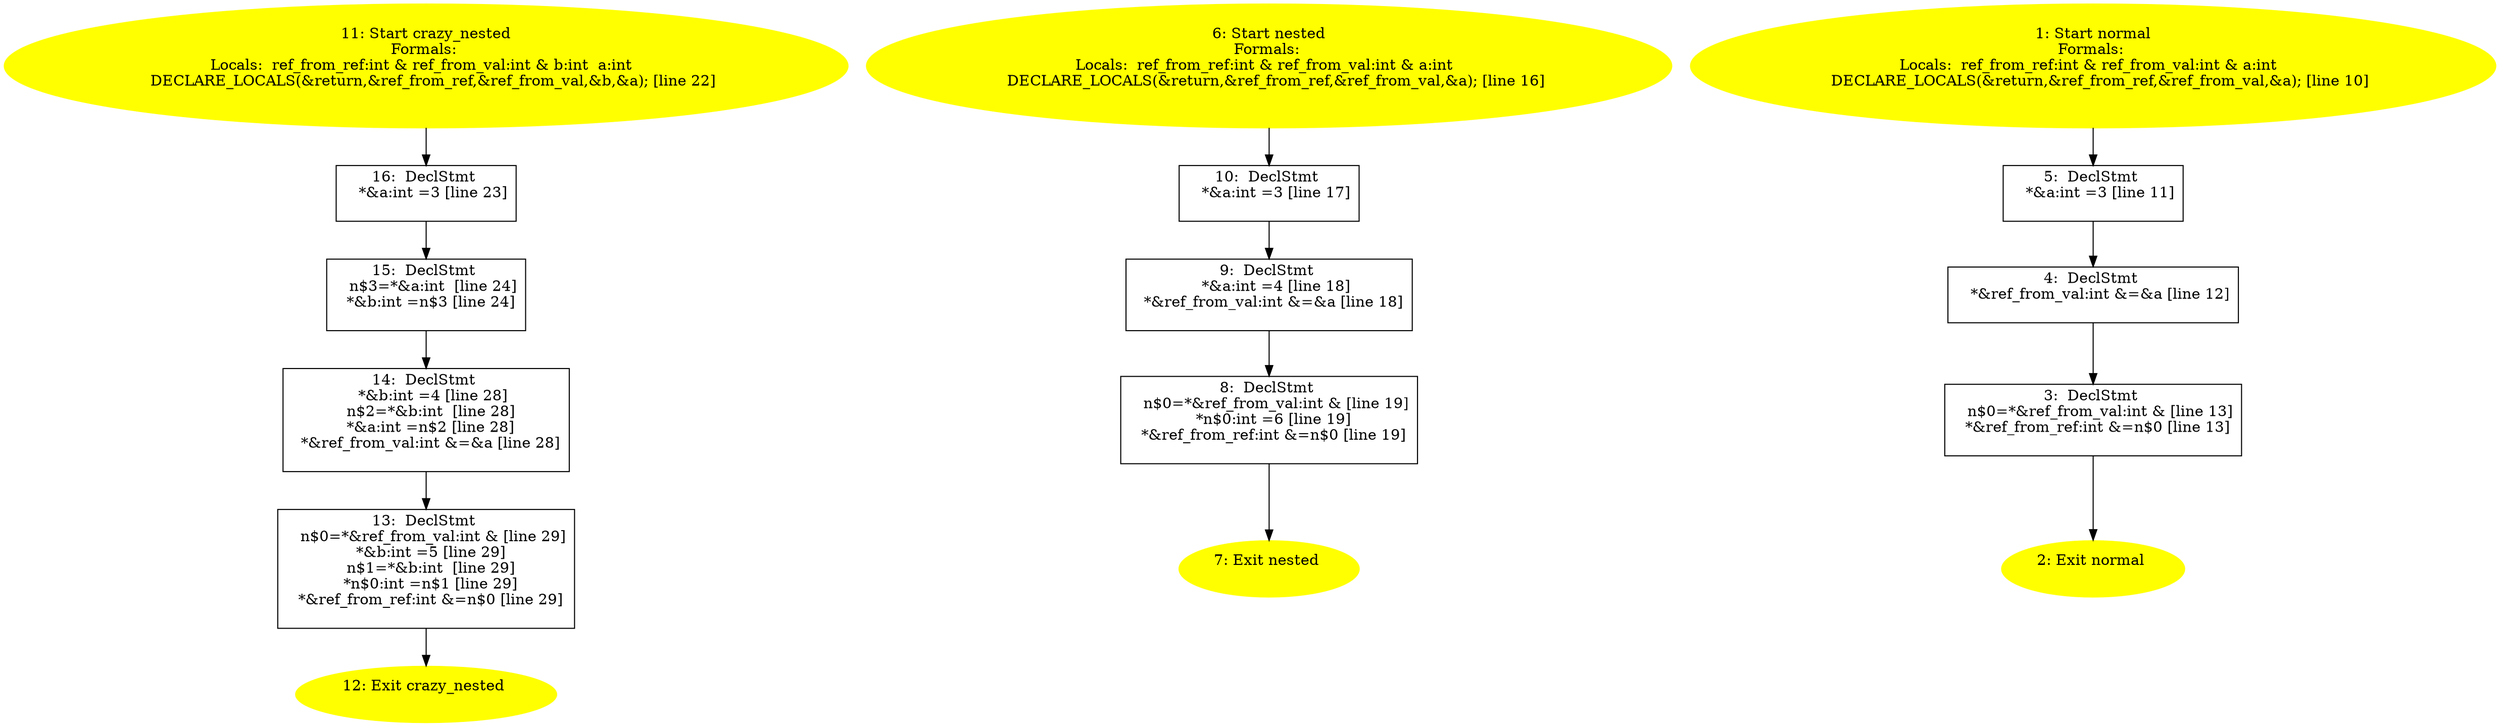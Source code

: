 /* @generated */
digraph iCFG {
16 [label="16:  DeclStmt \n   *&a:int =3 [line 23]\n " shape="box"]
	

	 16 -> 15 ;
15 [label="15:  DeclStmt \n   n$3=*&a:int  [line 24]\n  *&b:int =n$3 [line 24]\n " shape="box"]
	

	 15 -> 14 ;
14 [label="14:  DeclStmt \n   *&b:int =4 [line 28]\n  n$2=*&b:int  [line 28]\n  *&a:int =n$2 [line 28]\n  *&ref_from_val:int &=&a [line 28]\n " shape="box"]
	

	 14 -> 13 ;
13 [label="13:  DeclStmt \n   n$0=*&ref_from_val:int & [line 29]\n  *&b:int =5 [line 29]\n  n$1=*&b:int  [line 29]\n  *n$0:int =n$1 [line 29]\n  *&ref_from_ref:int &=n$0 [line 29]\n " shape="box"]
	

	 13 -> 12 ;
12 [label="12: Exit crazy_nested \n  " color=yellow style=filled]
	

11 [label="11: Start crazy_nested\nFormals: \nLocals:  ref_from_ref:int & ref_from_val:int & b:int  a:int  \n   DECLARE_LOCALS(&return,&ref_from_ref,&ref_from_val,&b,&a); [line 22]\n " color=yellow style=filled]
	

	 11 -> 16 ;
10 [label="10:  DeclStmt \n   *&a:int =3 [line 17]\n " shape="box"]
	

	 10 -> 9 ;
9 [label="9:  DeclStmt \n   *&a:int =4 [line 18]\n  *&ref_from_val:int &=&a [line 18]\n " shape="box"]
	

	 9 -> 8 ;
8 [label="8:  DeclStmt \n   n$0=*&ref_from_val:int & [line 19]\n  *n$0:int =6 [line 19]\n  *&ref_from_ref:int &=n$0 [line 19]\n " shape="box"]
	

	 8 -> 7 ;
7 [label="7: Exit nested \n  " color=yellow style=filled]
	

6 [label="6: Start nested\nFormals: \nLocals:  ref_from_ref:int & ref_from_val:int & a:int  \n   DECLARE_LOCALS(&return,&ref_from_ref,&ref_from_val,&a); [line 16]\n " color=yellow style=filled]
	

	 6 -> 10 ;
5 [label="5:  DeclStmt \n   *&a:int =3 [line 11]\n " shape="box"]
	

	 5 -> 4 ;
4 [label="4:  DeclStmt \n   *&ref_from_val:int &=&a [line 12]\n " shape="box"]
	

	 4 -> 3 ;
3 [label="3:  DeclStmt \n   n$0=*&ref_from_val:int & [line 13]\n  *&ref_from_ref:int &=n$0 [line 13]\n " shape="box"]
	

	 3 -> 2 ;
2 [label="2: Exit normal \n  " color=yellow style=filled]
	

1 [label="1: Start normal\nFormals: \nLocals:  ref_from_ref:int & ref_from_val:int & a:int  \n   DECLARE_LOCALS(&return,&ref_from_ref,&ref_from_val,&a); [line 10]\n " color=yellow style=filled]
	

	 1 -> 5 ;
}
